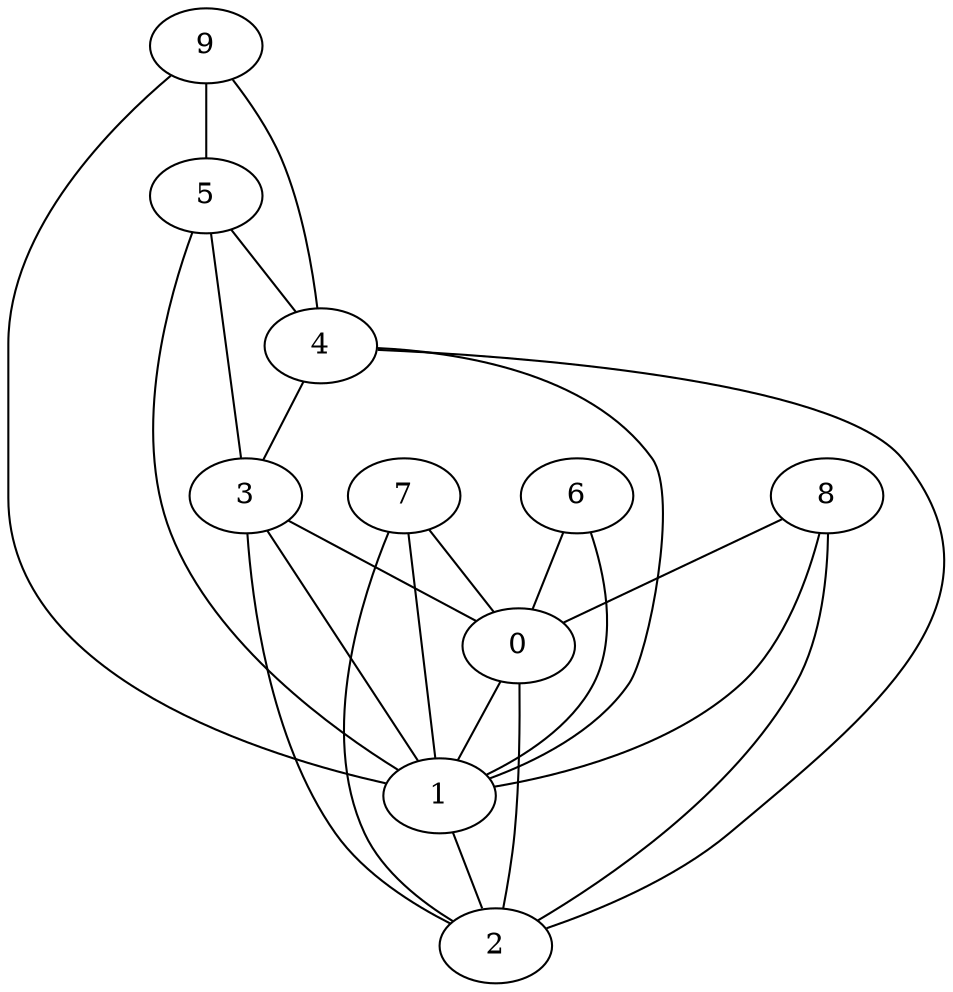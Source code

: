 graph {
    0 [ label = "0" ]
    1 [ label = "1" ]
    2 [ label = "2" ]
    3 [ label = "3" ]
    4 [ label = "4" ]
    5 [ label = "5" ]
    6 [ label = "6" ]
    7 [ label = "7" ]
    8 [ label = "8" ]
    9 [ label = "9" ]
    0 -- 1 [ ]
    0 -- 2 [ ]
    1 -- 2 [ ]
    3 -- 0 [ ]
    3 -- 1 [ ]
    3 -- 2 [ ]
    4 -- 1 [ ]
    4 -- 2 [ ]
    4 -- 3 [ ]
    5 -- 1 [ ]
    5 -- 3 [ ]
    5 -- 4 [ ]
    6 -- 0 [ ]
    6 -- 1 [ ]
    9 -- 5 [ ]
    7 -- 0 [ ]
    7 -- 1 [ ]
    7 -- 2 [ ]
    8 -- 0 [ ]
    8 -- 1 [ ]
    8 -- 2 [ ]
    9 -- 1 [ ]
    9 -- 4 [ ]
}
